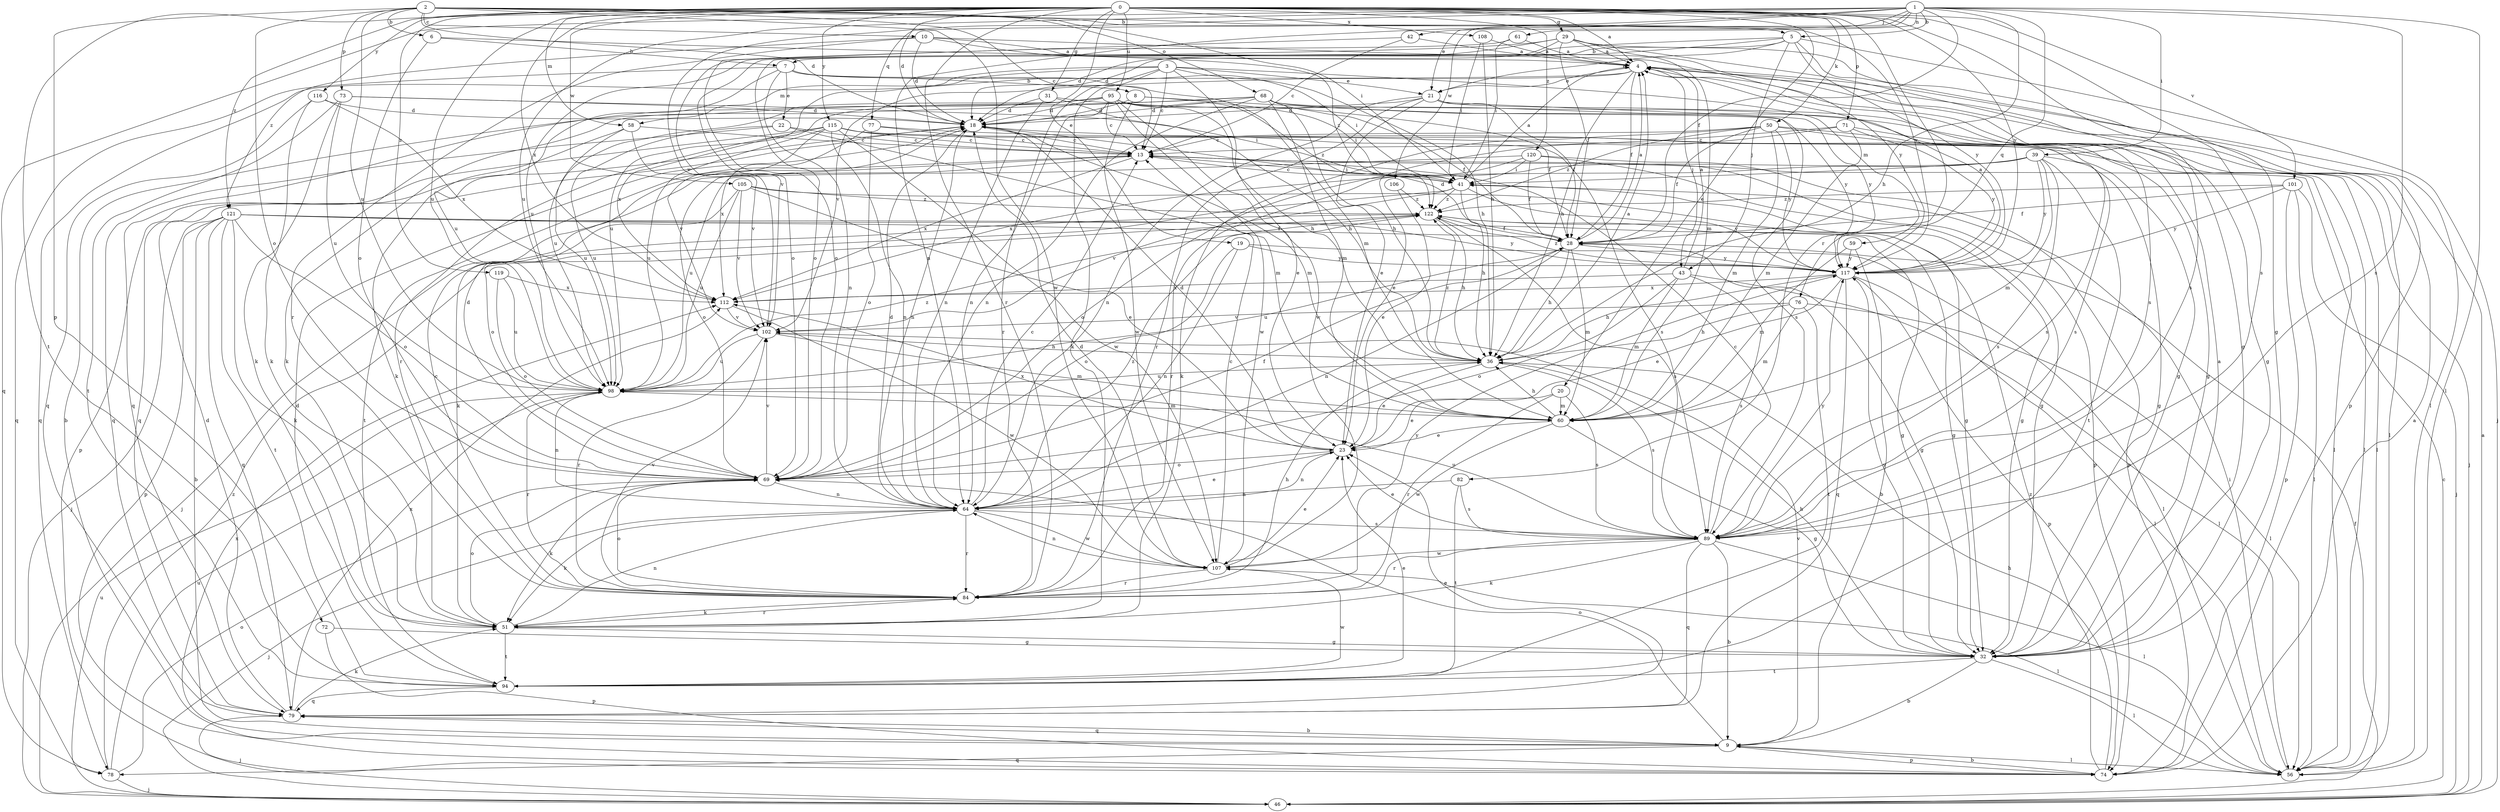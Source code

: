 strict digraph  {
0;
1;
2;
3;
4;
5;
6;
7;
8;
9;
10;
13;
18;
19;
20;
21;
22;
23;
28;
29;
31;
32;
36;
39;
41;
42;
43;
46;
50;
51;
56;
58;
59;
60;
61;
64;
68;
69;
71;
72;
73;
74;
76;
77;
78;
79;
82;
84;
89;
94;
95;
98;
101;
102;
105;
106;
107;
108;
112;
115;
116;
117;
119;
120;
121;
122;
0 -> 4  [label=a];
0 -> 18  [label=d];
0 -> 19  [label=e];
0 -> 20  [label=e];
0 -> 29  [label=g];
0 -> 31  [label=g];
0 -> 32  [label=g];
0 -> 50  [label=k];
0 -> 58  [label=m];
0 -> 71  [label=p];
0 -> 82  [label=r];
0 -> 84  [label=r];
0 -> 89  [label=s];
0 -> 94  [label=t];
0 -> 95  [label=u];
0 -> 98  [label=u];
0 -> 101  [label=v];
0 -> 105  [label=w];
0 -> 108  [label=x];
0 -> 112  [label=x];
0 -> 115  [label=y];
0 -> 116  [label=y];
0 -> 117  [label=y];
0 -> 119  [label=z];
0 -> 120  [label=z];
0 -> 121  [label=z];
1 -> 5  [label=b];
1 -> 21  [label=e];
1 -> 28  [label=f];
1 -> 36  [label=h];
1 -> 39  [label=i];
1 -> 42  [label=j];
1 -> 56  [label=l];
1 -> 61  [label=n];
1 -> 64  [label=n];
1 -> 76  [label=q];
1 -> 77  [label=q];
1 -> 78  [label=q];
1 -> 89  [label=s];
1 -> 98  [label=u];
1 -> 102  [label=v];
1 -> 106  [label=w];
2 -> 5  [label=b];
2 -> 6  [label=b];
2 -> 10  [label=c];
2 -> 13  [label=c];
2 -> 18  [label=d];
2 -> 41  [label=i];
2 -> 68  [label=o];
2 -> 69  [label=o];
2 -> 72  [label=p];
2 -> 73  [label=p];
2 -> 98  [label=u];
2 -> 107  [label=w];
2 -> 117  [label=y];
3 -> 13  [label=c];
3 -> 21  [label=e];
3 -> 36  [label=h];
3 -> 51  [label=k];
3 -> 58  [label=m];
3 -> 59  [label=m];
3 -> 78  [label=q];
3 -> 84  [label=r];
3 -> 107  [label=w];
4 -> 21  [label=e];
4 -> 28  [label=f];
4 -> 32  [label=g];
4 -> 36  [label=h];
4 -> 43  [label=j];
4 -> 89  [label=s];
4 -> 98  [label=u];
4 -> 102  [label=v];
5 -> 7  [label=b];
5 -> 18  [label=d];
5 -> 21  [label=e];
5 -> 43  [label=j];
5 -> 46  [label=j];
5 -> 69  [label=o];
5 -> 74  [label=p];
5 -> 117  [label=y];
6 -> 7  [label=b];
6 -> 69  [label=o];
6 -> 117  [label=y];
7 -> 8  [label=b];
7 -> 22  [label=e];
7 -> 41  [label=i];
7 -> 60  [label=m];
7 -> 64  [label=n];
7 -> 78  [label=q];
7 -> 98  [label=u];
8 -> 18  [label=d];
8 -> 41  [label=i];
8 -> 107  [label=w];
8 -> 117  [label=y];
9 -> 56  [label=l];
9 -> 69  [label=o];
9 -> 74  [label=p];
9 -> 78  [label=q];
9 -> 79  [label=q];
9 -> 102  [label=v];
10 -> 4  [label=a];
10 -> 18  [label=d];
10 -> 32  [label=g];
10 -> 84  [label=r];
10 -> 121  [label=z];
10 -> 122  [label=z];
13 -> 41  [label=i];
13 -> 69  [label=o];
13 -> 74  [label=p];
13 -> 94  [label=t];
13 -> 112  [label=x];
18 -> 13  [label=c];
18 -> 56  [label=l];
18 -> 60  [label=m];
18 -> 64  [label=n];
18 -> 79  [label=q];
19 -> 56  [label=l];
19 -> 64  [label=n];
19 -> 69  [label=o];
19 -> 117  [label=y];
20 -> 23  [label=e];
20 -> 60  [label=m];
20 -> 84  [label=r];
20 -> 89  [label=s];
21 -> 18  [label=d];
21 -> 23  [label=e];
21 -> 28  [label=f];
21 -> 32  [label=g];
21 -> 64  [label=n];
21 -> 84  [label=r];
21 -> 117  [label=y];
22 -> 13  [label=c];
22 -> 60  [label=m];
22 -> 79  [label=q];
22 -> 98  [label=u];
23 -> 18  [label=d];
23 -> 64  [label=n];
23 -> 69  [label=o];
23 -> 112  [label=x];
28 -> 4  [label=a];
28 -> 18  [label=d];
28 -> 32  [label=g];
28 -> 36  [label=h];
28 -> 60  [label=m];
28 -> 64  [label=n];
28 -> 98  [label=u];
28 -> 117  [label=y];
29 -> 4  [label=a];
29 -> 18  [label=d];
29 -> 28  [label=f];
29 -> 56  [label=l];
29 -> 60  [label=m];
29 -> 69  [label=o];
29 -> 89  [label=s];
29 -> 98  [label=u];
31 -> 18  [label=d];
31 -> 36  [label=h];
31 -> 56  [label=l];
31 -> 64  [label=n];
32 -> 4  [label=a];
32 -> 9  [label=b];
32 -> 36  [label=h];
32 -> 56  [label=l];
32 -> 94  [label=t];
32 -> 117  [label=y];
36 -> 4  [label=a];
36 -> 23  [label=e];
36 -> 89  [label=s];
36 -> 98  [label=u];
36 -> 122  [label=z];
39 -> 32  [label=g];
39 -> 41  [label=i];
39 -> 60  [label=m];
39 -> 84  [label=r];
39 -> 89  [label=s];
39 -> 94  [label=t];
39 -> 112  [label=x];
39 -> 117  [label=y];
41 -> 4  [label=a];
41 -> 13  [label=c];
41 -> 32  [label=g];
41 -> 36  [label=h];
41 -> 51  [label=k];
41 -> 102  [label=v];
41 -> 117  [label=y];
41 -> 122  [label=z];
42 -> 4  [label=a];
42 -> 13  [label=c];
42 -> 69  [label=o];
43 -> 4  [label=a];
43 -> 56  [label=l];
43 -> 60  [label=m];
43 -> 69  [label=o];
43 -> 89  [label=s];
43 -> 112  [label=x];
46 -> 4  [label=a];
46 -> 13  [label=c];
46 -> 28  [label=f];
46 -> 98  [label=u];
50 -> 13  [label=c];
50 -> 28  [label=f];
50 -> 51  [label=k];
50 -> 56  [label=l];
50 -> 60  [label=m];
50 -> 89  [label=s];
50 -> 117  [label=y];
50 -> 122  [label=z];
51 -> 32  [label=g];
51 -> 64  [label=n];
51 -> 69  [label=o];
51 -> 84  [label=r];
51 -> 94  [label=t];
56 -> 41  [label=i];
58 -> 13  [label=c];
58 -> 51  [label=k];
58 -> 98  [label=u];
58 -> 102  [label=v];
59 -> 9  [label=b];
59 -> 60  [label=m];
59 -> 117  [label=y];
60 -> 23  [label=e];
60 -> 32  [label=g];
60 -> 36  [label=h];
60 -> 107  [label=w];
61 -> 4  [label=a];
61 -> 41  [label=i];
61 -> 102  [label=v];
64 -> 13  [label=c];
64 -> 18  [label=d];
64 -> 23  [label=e];
64 -> 46  [label=j];
64 -> 51  [label=k];
64 -> 84  [label=r];
64 -> 89  [label=s];
64 -> 107  [label=w];
64 -> 122  [label=z];
68 -> 9  [label=b];
68 -> 18  [label=d];
68 -> 28  [label=f];
68 -> 32  [label=g];
68 -> 36  [label=h];
68 -> 51  [label=k];
68 -> 60  [label=m];
68 -> 64  [label=n];
68 -> 89  [label=s];
69 -> 18  [label=d];
69 -> 28  [label=f];
69 -> 51  [label=k];
69 -> 64  [label=n];
69 -> 102  [label=v];
71 -> 13  [label=c];
71 -> 23  [label=e];
71 -> 46  [label=j];
71 -> 60  [label=m];
71 -> 117  [label=y];
72 -> 32  [label=g];
72 -> 74  [label=p];
73 -> 18  [label=d];
73 -> 41  [label=i];
73 -> 51  [label=k];
73 -> 94  [label=t];
73 -> 98  [label=u];
74 -> 4  [label=a];
74 -> 9  [label=b];
74 -> 36  [label=h];
74 -> 112  [label=x];
74 -> 122  [label=z];
76 -> 36  [label=h];
76 -> 56  [label=l];
76 -> 60  [label=m];
76 -> 94  [label=t];
76 -> 102  [label=v];
77 -> 13  [label=c];
77 -> 69  [label=o];
77 -> 89  [label=s];
77 -> 112  [label=x];
78 -> 46  [label=j];
78 -> 69  [label=o];
78 -> 98  [label=u];
78 -> 122  [label=z];
79 -> 9  [label=b];
79 -> 18  [label=d];
79 -> 23  [label=e];
79 -> 46  [label=j];
79 -> 51  [label=k];
79 -> 112  [label=x];
82 -> 64  [label=n];
82 -> 89  [label=s];
82 -> 94  [label=t];
84 -> 13  [label=c];
84 -> 36  [label=h];
84 -> 51  [label=k];
84 -> 69  [label=o];
84 -> 102  [label=v];
84 -> 117  [label=y];
89 -> 9  [label=b];
89 -> 13  [label=c];
89 -> 23  [label=e];
89 -> 51  [label=k];
89 -> 56  [label=l];
89 -> 79  [label=q];
89 -> 84  [label=r];
89 -> 98  [label=u];
89 -> 107  [label=w];
89 -> 117  [label=y];
94 -> 18  [label=d];
94 -> 23  [label=e];
94 -> 79  [label=q];
94 -> 107  [label=w];
95 -> 13  [label=c];
95 -> 18  [label=d];
95 -> 23  [label=e];
95 -> 28  [label=f];
95 -> 36  [label=h];
95 -> 64  [label=n];
95 -> 79  [label=q];
95 -> 98  [label=u];
95 -> 107  [label=w];
95 -> 112  [label=x];
95 -> 122  [label=z];
98 -> 60  [label=m];
98 -> 64  [label=n];
98 -> 84  [label=r];
98 -> 122  [label=z];
101 -> 28  [label=f];
101 -> 46  [label=j];
101 -> 56  [label=l];
101 -> 74  [label=p];
101 -> 117  [label=y];
101 -> 122  [label=z];
102 -> 36  [label=h];
102 -> 60  [label=m];
102 -> 84  [label=r];
102 -> 98  [label=u];
105 -> 23  [label=e];
105 -> 32  [label=g];
105 -> 69  [label=o];
105 -> 98  [label=u];
105 -> 102  [label=v];
105 -> 122  [label=z];
106 -> 23  [label=e];
106 -> 122  [label=z];
107 -> 13  [label=c];
107 -> 18  [label=d];
107 -> 23  [label=e];
107 -> 56  [label=l];
107 -> 64  [label=n];
107 -> 84  [label=r];
108 -> 4  [label=a];
108 -> 36  [label=h];
108 -> 41  [label=i];
112 -> 102  [label=v];
112 -> 107  [label=w];
115 -> 13  [label=c];
115 -> 56  [label=l];
115 -> 64  [label=n];
115 -> 74  [label=p];
115 -> 84  [label=r];
115 -> 89  [label=s];
115 -> 98  [label=u];
115 -> 102  [label=v];
115 -> 107  [label=w];
116 -> 18  [label=d];
116 -> 51  [label=k];
116 -> 79  [label=q];
116 -> 112  [label=x];
117 -> 4  [label=a];
117 -> 23  [label=e];
117 -> 36  [label=h];
117 -> 56  [label=l];
117 -> 74  [label=p];
117 -> 79  [label=q];
117 -> 112  [label=x];
117 -> 122  [label=z];
119 -> 69  [label=o];
119 -> 98  [label=u];
119 -> 112  [label=x];
120 -> 28  [label=f];
120 -> 32  [label=g];
120 -> 41  [label=i];
120 -> 69  [label=o];
120 -> 74  [label=p];
120 -> 98  [label=u];
121 -> 9  [label=b];
121 -> 28  [label=f];
121 -> 32  [label=g];
121 -> 46  [label=j];
121 -> 51  [label=k];
121 -> 69  [label=o];
121 -> 74  [label=p];
121 -> 79  [label=q];
121 -> 94  [label=t];
121 -> 117  [label=y];
122 -> 28  [label=f];
122 -> 32  [label=g];
122 -> 36  [label=h];
122 -> 46  [label=j];
122 -> 89  [label=s];
}
